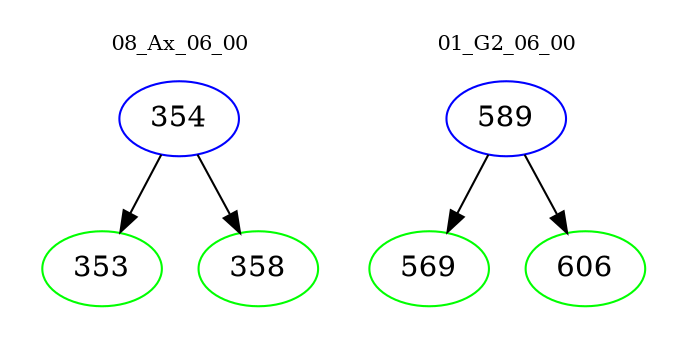 digraph{
subgraph cluster_0 {
color = white
label = "08_Ax_06_00";
fontsize=10;
T0_354 [label="354", color="blue"]
T0_354 -> T0_353 [color="black"]
T0_353 [label="353", color="green"]
T0_354 -> T0_358 [color="black"]
T0_358 [label="358", color="green"]
}
subgraph cluster_1 {
color = white
label = "01_G2_06_00";
fontsize=10;
T1_589 [label="589", color="blue"]
T1_589 -> T1_569 [color="black"]
T1_569 [label="569", color="green"]
T1_589 -> T1_606 [color="black"]
T1_606 [label="606", color="green"]
}
}
